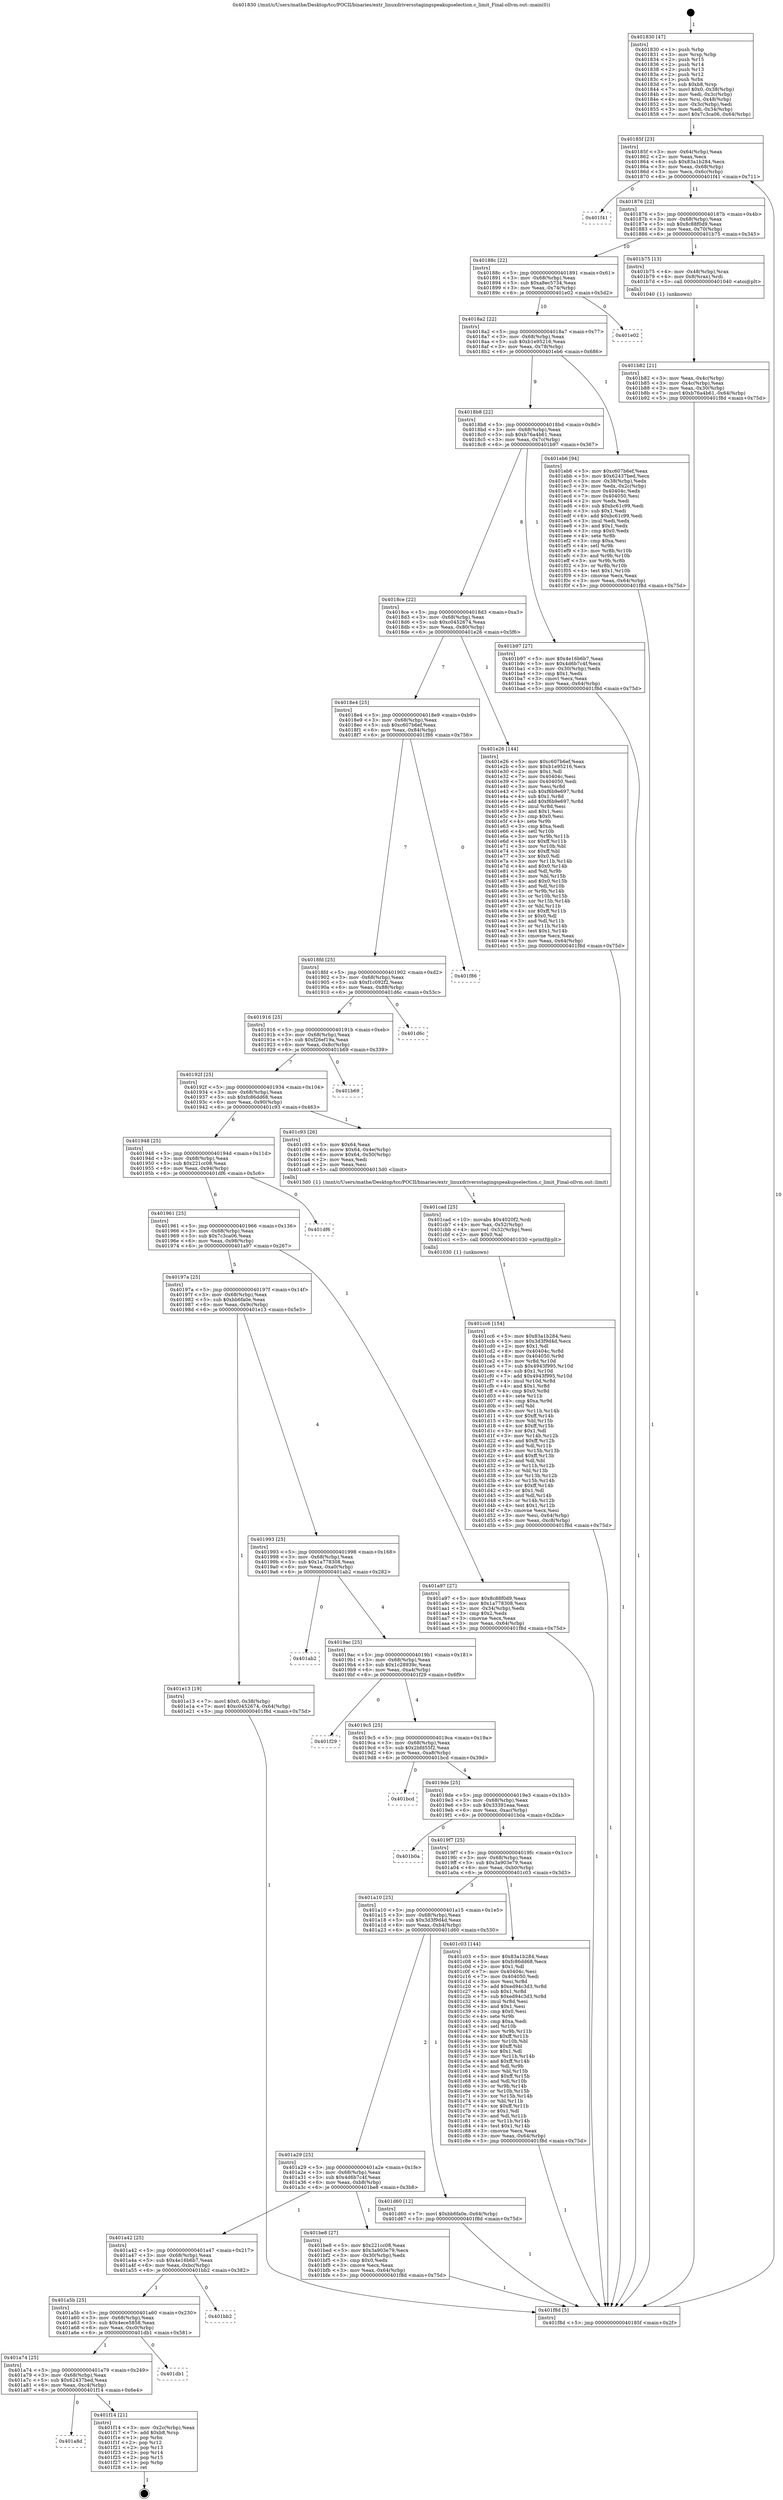 digraph "0x401830" {
  label = "0x401830 (/mnt/c/Users/mathe/Desktop/tcc/POCII/binaries/extr_linuxdriversstagingspeakupselection.c_limit_Final-ollvm.out::main(0))"
  labelloc = "t"
  node[shape=record]

  Entry [label="",width=0.3,height=0.3,shape=circle,fillcolor=black,style=filled]
  "0x40185f" [label="{
     0x40185f [23]\l
     | [instrs]\l
     &nbsp;&nbsp;0x40185f \<+3\>: mov -0x64(%rbp),%eax\l
     &nbsp;&nbsp;0x401862 \<+2\>: mov %eax,%ecx\l
     &nbsp;&nbsp;0x401864 \<+6\>: sub $0x83a1b284,%ecx\l
     &nbsp;&nbsp;0x40186a \<+3\>: mov %eax,-0x68(%rbp)\l
     &nbsp;&nbsp;0x40186d \<+3\>: mov %ecx,-0x6c(%rbp)\l
     &nbsp;&nbsp;0x401870 \<+6\>: je 0000000000401f41 \<main+0x711\>\l
  }"]
  "0x401f41" [label="{
     0x401f41\l
  }", style=dashed]
  "0x401876" [label="{
     0x401876 [22]\l
     | [instrs]\l
     &nbsp;&nbsp;0x401876 \<+5\>: jmp 000000000040187b \<main+0x4b\>\l
     &nbsp;&nbsp;0x40187b \<+3\>: mov -0x68(%rbp),%eax\l
     &nbsp;&nbsp;0x40187e \<+5\>: sub $0x8c88f0d9,%eax\l
     &nbsp;&nbsp;0x401883 \<+3\>: mov %eax,-0x70(%rbp)\l
     &nbsp;&nbsp;0x401886 \<+6\>: je 0000000000401b75 \<main+0x345\>\l
  }"]
  Exit [label="",width=0.3,height=0.3,shape=circle,fillcolor=black,style=filled,peripheries=2]
  "0x401b75" [label="{
     0x401b75 [13]\l
     | [instrs]\l
     &nbsp;&nbsp;0x401b75 \<+4\>: mov -0x48(%rbp),%rax\l
     &nbsp;&nbsp;0x401b79 \<+4\>: mov 0x8(%rax),%rdi\l
     &nbsp;&nbsp;0x401b7d \<+5\>: call 0000000000401040 \<atoi@plt\>\l
     | [calls]\l
     &nbsp;&nbsp;0x401040 \{1\} (unknown)\l
  }"]
  "0x40188c" [label="{
     0x40188c [22]\l
     | [instrs]\l
     &nbsp;&nbsp;0x40188c \<+5\>: jmp 0000000000401891 \<main+0x61\>\l
     &nbsp;&nbsp;0x401891 \<+3\>: mov -0x68(%rbp),%eax\l
     &nbsp;&nbsp;0x401894 \<+5\>: sub $0xa8ec5734,%eax\l
     &nbsp;&nbsp;0x401899 \<+3\>: mov %eax,-0x74(%rbp)\l
     &nbsp;&nbsp;0x40189c \<+6\>: je 0000000000401e02 \<main+0x5d2\>\l
  }"]
  "0x401a8d" [label="{
     0x401a8d\l
  }", style=dashed]
  "0x401e02" [label="{
     0x401e02\l
  }", style=dashed]
  "0x4018a2" [label="{
     0x4018a2 [22]\l
     | [instrs]\l
     &nbsp;&nbsp;0x4018a2 \<+5\>: jmp 00000000004018a7 \<main+0x77\>\l
     &nbsp;&nbsp;0x4018a7 \<+3\>: mov -0x68(%rbp),%eax\l
     &nbsp;&nbsp;0x4018aa \<+5\>: sub $0xb1e95216,%eax\l
     &nbsp;&nbsp;0x4018af \<+3\>: mov %eax,-0x78(%rbp)\l
     &nbsp;&nbsp;0x4018b2 \<+6\>: je 0000000000401eb6 \<main+0x686\>\l
  }"]
  "0x401f14" [label="{
     0x401f14 [21]\l
     | [instrs]\l
     &nbsp;&nbsp;0x401f14 \<+3\>: mov -0x2c(%rbp),%eax\l
     &nbsp;&nbsp;0x401f17 \<+7\>: add $0xb8,%rsp\l
     &nbsp;&nbsp;0x401f1e \<+1\>: pop %rbx\l
     &nbsp;&nbsp;0x401f1f \<+2\>: pop %r12\l
     &nbsp;&nbsp;0x401f21 \<+2\>: pop %r13\l
     &nbsp;&nbsp;0x401f23 \<+2\>: pop %r14\l
     &nbsp;&nbsp;0x401f25 \<+2\>: pop %r15\l
     &nbsp;&nbsp;0x401f27 \<+1\>: pop %rbp\l
     &nbsp;&nbsp;0x401f28 \<+1\>: ret\l
  }"]
  "0x401eb6" [label="{
     0x401eb6 [94]\l
     | [instrs]\l
     &nbsp;&nbsp;0x401eb6 \<+5\>: mov $0xc607b6ef,%eax\l
     &nbsp;&nbsp;0x401ebb \<+5\>: mov $0x62437bed,%ecx\l
     &nbsp;&nbsp;0x401ec0 \<+3\>: mov -0x38(%rbp),%edx\l
     &nbsp;&nbsp;0x401ec3 \<+3\>: mov %edx,-0x2c(%rbp)\l
     &nbsp;&nbsp;0x401ec6 \<+7\>: mov 0x40404c,%edx\l
     &nbsp;&nbsp;0x401ecd \<+7\>: mov 0x404050,%esi\l
     &nbsp;&nbsp;0x401ed4 \<+2\>: mov %edx,%edi\l
     &nbsp;&nbsp;0x401ed6 \<+6\>: sub $0xbc61c99,%edi\l
     &nbsp;&nbsp;0x401edc \<+3\>: sub $0x1,%edi\l
     &nbsp;&nbsp;0x401edf \<+6\>: add $0xbc61c99,%edi\l
     &nbsp;&nbsp;0x401ee5 \<+3\>: imul %edi,%edx\l
     &nbsp;&nbsp;0x401ee8 \<+3\>: and $0x1,%edx\l
     &nbsp;&nbsp;0x401eeb \<+3\>: cmp $0x0,%edx\l
     &nbsp;&nbsp;0x401eee \<+4\>: sete %r8b\l
     &nbsp;&nbsp;0x401ef2 \<+3\>: cmp $0xa,%esi\l
     &nbsp;&nbsp;0x401ef5 \<+4\>: setl %r9b\l
     &nbsp;&nbsp;0x401ef9 \<+3\>: mov %r8b,%r10b\l
     &nbsp;&nbsp;0x401efc \<+3\>: and %r9b,%r10b\l
     &nbsp;&nbsp;0x401eff \<+3\>: xor %r9b,%r8b\l
     &nbsp;&nbsp;0x401f02 \<+3\>: or %r8b,%r10b\l
     &nbsp;&nbsp;0x401f05 \<+4\>: test $0x1,%r10b\l
     &nbsp;&nbsp;0x401f09 \<+3\>: cmovne %ecx,%eax\l
     &nbsp;&nbsp;0x401f0c \<+3\>: mov %eax,-0x64(%rbp)\l
     &nbsp;&nbsp;0x401f0f \<+5\>: jmp 0000000000401f8d \<main+0x75d\>\l
  }"]
  "0x4018b8" [label="{
     0x4018b8 [22]\l
     | [instrs]\l
     &nbsp;&nbsp;0x4018b8 \<+5\>: jmp 00000000004018bd \<main+0x8d\>\l
     &nbsp;&nbsp;0x4018bd \<+3\>: mov -0x68(%rbp),%eax\l
     &nbsp;&nbsp;0x4018c0 \<+5\>: sub $0xb76a4b61,%eax\l
     &nbsp;&nbsp;0x4018c5 \<+3\>: mov %eax,-0x7c(%rbp)\l
     &nbsp;&nbsp;0x4018c8 \<+6\>: je 0000000000401b97 \<main+0x367\>\l
  }"]
  "0x401a74" [label="{
     0x401a74 [25]\l
     | [instrs]\l
     &nbsp;&nbsp;0x401a74 \<+5\>: jmp 0000000000401a79 \<main+0x249\>\l
     &nbsp;&nbsp;0x401a79 \<+3\>: mov -0x68(%rbp),%eax\l
     &nbsp;&nbsp;0x401a7c \<+5\>: sub $0x62437bed,%eax\l
     &nbsp;&nbsp;0x401a81 \<+6\>: mov %eax,-0xc4(%rbp)\l
     &nbsp;&nbsp;0x401a87 \<+6\>: je 0000000000401f14 \<main+0x6e4\>\l
  }"]
  "0x401b97" [label="{
     0x401b97 [27]\l
     | [instrs]\l
     &nbsp;&nbsp;0x401b97 \<+5\>: mov $0x4e16b6b7,%eax\l
     &nbsp;&nbsp;0x401b9c \<+5\>: mov $0x4d6b7c4f,%ecx\l
     &nbsp;&nbsp;0x401ba1 \<+3\>: mov -0x30(%rbp),%edx\l
     &nbsp;&nbsp;0x401ba4 \<+3\>: cmp $0x1,%edx\l
     &nbsp;&nbsp;0x401ba7 \<+3\>: cmovl %ecx,%eax\l
     &nbsp;&nbsp;0x401baa \<+3\>: mov %eax,-0x64(%rbp)\l
     &nbsp;&nbsp;0x401bad \<+5\>: jmp 0000000000401f8d \<main+0x75d\>\l
  }"]
  "0x4018ce" [label="{
     0x4018ce [22]\l
     | [instrs]\l
     &nbsp;&nbsp;0x4018ce \<+5\>: jmp 00000000004018d3 \<main+0xa3\>\l
     &nbsp;&nbsp;0x4018d3 \<+3\>: mov -0x68(%rbp),%eax\l
     &nbsp;&nbsp;0x4018d6 \<+5\>: sub $0xc0452674,%eax\l
     &nbsp;&nbsp;0x4018db \<+3\>: mov %eax,-0x80(%rbp)\l
     &nbsp;&nbsp;0x4018de \<+6\>: je 0000000000401e26 \<main+0x5f6\>\l
  }"]
  "0x401db1" [label="{
     0x401db1\l
  }", style=dashed]
  "0x401e26" [label="{
     0x401e26 [144]\l
     | [instrs]\l
     &nbsp;&nbsp;0x401e26 \<+5\>: mov $0xc607b6ef,%eax\l
     &nbsp;&nbsp;0x401e2b \<+5\>: mov $0xb1e95216,%ecx\l
     &nbsp;&nbsp;0x401e30 \<+2\>: mov $0x1,%dl\l
     &nbsp;&nbsp;0x401e32 \<+7\>: mov 0x40404c,%esi\l
     &nbsp;&nbsp;0x401e39 \<+7\>: mov 0x404050,%edi\l
     &nbsp;&nbsp;0x401e40 \<+3\>: mov %esi,%r8d\l
     &nbsp;&nbsp;0x401e43 \<+7\>: sub $0xf6b9e697,%r8d\l
     &nbsp;&nbsp;0x401e4a \<+4\>: sub $0x1,%r8d\l
     &nbsp;&nbsp;0x401e4e \<+7\>: add $0xf6b9e697,%r8d\l
     &nbsp;&nbsp;0x401e55 \<+4\>: imul %r8d,%esi\l
     &nbsp;&nbsp;0x401e59 \<+3\>: and $0x1,%esi\l
     &nbsp;&nbsp;0x401e5c \<+3\>: cmp $0x0,%esi\l
     &nbsp;&nbsp;0x401e5f \<+4\>: sete %r9b\l
     &nbsp;&nbsp;0x401e63 \<+3\>: cmp $0xa,%edi\l
     &nbsp;&nbsp;0x401e66 \<+4\>: setl %r10b\l
     &nbsp;&nbsp;0x401e6a \<+3\>: mov %r9b,%r11b\l
     &nbsp;&nbsp;0x401e6d \<+4\>: xor $0xff,%r11b\l
     &nbsp;&nbsp;0x401e71 \<+3\>: mov %r10b,%bl\l
     &nbsp;&nbsp;0x401e74 \<+3\>: xor $0xff,%bl\l
     &nbsp;&nbsp;0x401e77 \<+3\>: xor $0x0,%dl\l
     &nbsp;&nbsp;0x401e7a \<+3\>: mov %r11b,%r14b\l
     &nbsp;&nbsp;0x401e7d \<+4\>: and $0x0,%r14b\l
     &nbsp;&nbsp;0x401e81 \<+3\>: and %dl,%r9b\l
     &nbsp;&nbsp;0x401e84 \<+3\>: mov %bl,%r15b\l
     &nbsp;&nbsp;0x401e87 \<+4\>: and $0x0,%r15b\l
     &nbsp;&nbsp;0x401e8b \<+3\>: and %dl,%r10b\l
     &nbsp;&nbsp;0x401e8e \<+3\>: or %r9b,%r14b\l
     &nbsp;&nbsp;0x401e91 \<+3\>: or %r10b,%r15b\l
     &nbsp;&nbsp;0x401e94 \<+3\>: xor %r15b,%r14b\l
     &nbsp;&nbsp;0x401e97 \<+3\>: or %bl,%r11b\l
     &nbsp;&nbsp;0x401e9a \<+4\>: xor $0xff,%r11b\l
     &nbsp;&nbsp;0x401e9e \<+3\>: or $0x0,%dl\l
     &nbsp;&nbsp;0x401ea1 \<+3\>: and %dl,%r11b\l
     &nbsp;&nbsp;0x401ea4 \<+3\>: or %r11b,%r14b\l
     &nbsp;&nbsp;0x401ea7 \<+4\>: test $0x1,%r14b\l
     &nbsp;&nbsp;0x401eab \<+3\>: cmovne %ecx,%eax\l
     &nbsp;&nbsp;0x401eae \<+3\>: mov %eax,-0x64(%rbp)\l
     &nbsp;&nbsp;0x401eb1 \<+5\>: jmp 0000000000401f8d \<main+0x75d\>\l
  }"]
  "0x4018e4" [label="{
     0x4018e4 [25]\l
     | [instrs]\l
     &nbsp;&nbsp;0x4018e4 \<+5\>: jmp 00000000004018e9 \<main+0xb9\>\l
     &nbsp;&nbsp;0x4018e9 \<+3\>: mov -0x68(%rbp),%eax\l
     &nbsp;&nbsp;0x4018ec \<+5\>: sub $0xc607b6ef,%eax\l
     &nbsp;&nbsp;0x4018f1 \<+6\>: mov %eax,-0x84(%rbp)\l
     &nbsp;&nbsp;0x4018f7 \<+6\>: je 0000000000401f86 \<main+0x756\>\l
  }"]
  "0x401a5b" [label="{
     0x401a5b [25]\l
     | [instrs]\l
     &nbsp;&nbsp;0x401a5b \<+5\>: jmp 0000000000401a60 \<main+0x230\>\l
     &nbsp;&nbsp;0x401a60 \<+3\>: mov -0x68(%rbp),%eax\l
     &nbsp;&nbsp;0x401a63 \<+5\>: sub $0x4ece5858,%eax\l
     &nbsp;&nbsp;0x401a68 \<+6\>: mov %eax,-0xc0(%rbp)\l
     &nbsp;&nbsp;0x401a6e \<+6\>: je 0000000000401db1 \<main+0x581\>\l
  }"]
  "0x401f86" [label="{
     0x401f86\l
  }", style=dashed]
  "0x4018fd" [label="{
     0x4018fd [25]\l
     | [instrs]\l
     &nbsp;&nbsp;0x4018fd \<+5\>: jmp 0000000000401902 \<main+0xd2\>\l
     &nbsp;&nbsp;0x401902 \<+3\>: mov -0x68(%rbp),%eax\l
     &nbsp;&nbsp;0x401905 \<+5\>: sub $0xf1c092f2,%eax\l
     &nbsp;&nbsp;0x40190a \<+6\>: mov %eax,-0x88(%rbp)\l
     &nbsp;&nbsp;0x401910 \<+6\>: je 0000000000401d6c \<main+0x53c\>\l
  }"]
  "0x401bb2" [label="{
     0x401bb2\l
  }", style=dashed]
  "0x401d6c" [label="{
     0x401d6c\l
  }", style=dashed]
  "0x401916" [label="{
     0x401916 [25]\l
     | [instrs]\l
     &nbsp;&nbsp;0x401916 \<+5\>: jmp 000000000040191b \<main+0xeb\>\l
     &nbsp;&nbsp;0x40191b \<+3\>: mov -0x68(%rbp),%eax\l
     &nbsp;&nbsp;0x40191e \<+5\>: sub $0xf26ef19a,%eax\l
     &nbsp;&nbsp;0x401923 \<+6\>: mov %eax,-0x8c(%rbp)\l
     &nbsp;&nbsp;0x401929 \<+6\>: je 0000000000401b69 \<main+0x339\>\l
  }"]
  "0x401cc6" [label="{
     0x401cc6 [154]\l
     | [instrs]\l
     &nbsp;&nbsp;0x401cc6 \<+5\>: mov $0x83a1b284,%esi\l
     &nbsp;&nbsp;0x401ccb \<+5\>: mov $0x3d3f9d4d,%ecx\l
     &nbsp;&nbsp;0x401cd0 \<+2\>: mov $0x1,%dl\l
     &nbsp;&nbsp;0x401cd2 \<+8\>: mov 0x40404c,%r8d\l
     &nbsp;&nbsp;0x401cda \<+8\>: mov 0x404050,%r9d\l
     &nbsp;&nbsp;0x401ce2 \<+3\>: mov %r8d,%r10d\l
     &nbsp;&nbsp;0x401ce5 \<+7\>: sub $0x4943f995,%r10d\l
     &nbsp;&nbsp;0x401cec \<+4\>: sub $0x1,%r10d\l
     &nbsp;&nbsp;0x401cf0 \<+7\>: add $0x4943f995,%r10d\l
     &nbsp;&nbsp;0x401cf7 \<+4\>: imul %r10d,%r8d\l
     &nbsp;&nbsp;0x401cfb \<+4\>: and $0x1,%r8d\l
     &nbsp;&nbsp;0x401cff \<+4\>: cmp $0x0,%r8d\l
     &nbsp;&nbsp;0x401d03 \<+4\>: sete %r11b\l
     &nbsp;&nbsp;0x401d07 \<+4\>: cmp $0xa,%r9d\l
     &nbsp;&nbsp;0x401d0b \<+3\>: setl %bl\l
     &nbsp;&nbsp;0x401d0e \<+3\>: mov %r11b,%r14b\l
     &nbsp;&nbsp;0x401d11 \<+4\>: xor $0xff,%r14b\l
     &nbsp;&nbsp;0x401d15 \<+3\>: mov %bl,%r15b\l
     &nbsp;&nbsp;0x401d18 \<+4\>: xor $0xff,%r15b\l
     &nbsp;&nbsp;0x401d1c \<+3\>: xor $0x1,%dl\l
     &nbsp;&nbsp;0x401d1f \<+3\>: mov %r14b,%r12b\l
     &nbsp;&nbsp;0x401d22 \<+4\>: and $0xff,%r12b\l
     &nbsp;&nbsp;0x401d26 \<+3\>: and %dl,%r11b\l
     &nbsp;&nbsp;0x401d29 \<+3\>: mov %r15b,%r13b\l
     &nbsp;&nbsp;0x401d2c \<+4\>: and $0xff,%r13b\l
     &nbsp;&nbsp;0x401d30 \<+2\>: and %dl,%bl\l
     &nbsp;&nbsp;0x401d32 \<+3\>: or %r11b,%r12b\l
     &nbsp;&nbsp;0x401d35 \<+3\>: or %bl,%r13b\l
     &nbsp;&nbsp;0x401d38 \<+3\>: xor %r13b,%r12b\l
     &nbsp;&nbsp;0x401d3b \<+3\>: or %r15b,%r14b\l
     &nbsp;&nbsp;0x401d3e \<+4\>: xor $0xff,%r14b\l
     &nbsp;&nbsp;0x401d42 \<+3\>: or $0x1,%dl\l
     &nbsp;&nbsp;0x401d45 \<+3\>: and %dl,%r14b\l
     &nbsp;&nbsp;0x401d48 \<+3\>: or %r14b,%r12b\l
     &nbsp;&nbsp;0x401d4b \<+4\>: test $0x1,%r12b\l
     &nbsp;&nbsp;0x401d4f \<+3\>: cmovne %ecx,%esi\l
     &nbsp;&nbsp;0x401d52 \<+3\>: mov %esi,-0x64(%rbp)\l
     &nbsp;&nbsp;0x401d55 \<+6\>: mov %eax,-0xc8(%rbp)\l
     &nbsp;&nbsp;0x401d5b \<+5\>: jmp 0000000000401f8d \<main+0x75d\>\l
  }"]
  "0x401b69" [label="{
     0x401b69\l
  }", style=dashed]
  "0x40192f" [label="{
     0x40192f [25]\l
     | [instrs]\l
     &nbsp;&nbsp;0x40192f \<+5\>: jmp 0000000000401934 \<main+0x104\>\l
     &nbsp;&nbsp;0x401934 \<+3\>: mov -0x68(%rbp),%eax\l
     &nbsp;&nbsp;0x401937 \<+5\>: sub $0xfc86dd68,%eax\l
     &nbsp;&nbsp;0x40193c \<+6\>: mov %eax,-0x90(%rbp)\l
     &nbsp;&nbsp;0x401942 \<+6\>: je 0000000000401c93 \<main+0x463\>\l
  }"]
  "0x401cad" [label="{
     0x401cad [25]\l
     | [instrs]\l
     &nbsp;&nbsp;0x401cad \<+10\>: movabs $0x4020f2,%rdi\l
     &nbsp;&nbsp;0x401cb7 \<+4\>: mov %ax,-0x52(%rbp)\l
     &nbsp;&nbsp;0x401cbb \<+4\>: movzwl -0x52(%rbp),%esi\l
     &nbsp;&nbsp;0x401cbf \<+2\>: mov $0x0,%al\l
     &nbsp;&nbsp;0x401cc1 \<+5\>: call 0000000000401030 \<printf@plt\>\l
     | [calls]\l
     &nbsp;&nbsp;0x401030 \{1\} (unknown)\l
  }"]
  "0x401c93" [label="{
     0x401c93 [26]\l
     | [instrs]\l
     &nbsp;&nbsp;0x401c93 \<+5\>: mov $0x64,%eax\l
     &nbsp;&nbsp;0x401c98 \<+6\>: movw $0x64,-0x4e(%rbp)\l
     &nbsp;&nbsp;0x401c9e \<+6\>: movw $0x64,-0x50(%rbp)\l
     &nbsp;&nbsp;0x401ca4 \<+2\>: mov %eax,%edi\l
     &nbsp;&nbsp;0x401ca6 \<+2\>: mov %eax,%esi\l
     &nbsp;&nbsp;0x401ca8 \<+5\>: call 00000000004013d0 \<limit\>\l
     | [calls]\l
     &nbsp;&nbsp;0x4013d0 \{1\} (/mnt/c/Users/mathe/Desktop/tcc/POCII/binaries/extr_linuxdriversstagingspeakupselection.c_limit_Final-ollvm.out::limit)\l
  }"]
  "0x401948" [label="{
     0x401948 [25]\l
     | [instrs]\l
     &nbsp;&nbsp;0x401948 \<+5\>: jmp 000000000040194d \<main+0x11d\>\l
     &nbsp;&nbsp;0x40194d \<+3\>: mov -0x68(%rbp),%eax\l
     &nbsp;&nbsp;0x401950 \<+5\>: sub $0x221cc08,%eax\l
     &nbsp;&nbsp;0x401955 \<+6\>: mov %eax,-0x94(%rbp)\l
     &nbsp;&nbsp;0x40195b \<+6\>: je 0000000000401df6 \<main+0x5c6\>\l
  }"]
  "0x401a42" [label="{
     0x401a42 [25]\l
     | [instrs]\l
     &nbsp;&nbsp;0x401a42 \<+5\>: jmp 0000000000401a47 \<main+0x217\>\l
     &nbsp;&nbsp;0x401a47 \<+3\>: mov -0x68(%rbp),%eax\l
     &nbsp;&nbsp;0x401a4a \<+5\>: sub $0x4e16b6b7,%eax\l
     &nbsp;&nbsp;0x401a4f \<+6\>: mov %eax,-0xbc(%rbp)\l
     &nbsp;&nbsp;0x401a55 \<+6\>: je 0000000000401bb2 \<main+0x382\>\l
  }"]
  "0x401df6" [label="{
     0x401df6\l
  }", style=dashed]
  "0x401961" [label="{
     0x401961 [25]\l
     | [instrs]\l
     &nbsp;&nbsp;0x401961 \<+5\>: jmp 0000000000401966 \<main+0x136\>\l
     &nbsp;&nbsp;0x401966 \<+3\>: mov -0x68(%rbp),%eax\l
     &nbsp;&nbsp;0x401969 \<+5\>: sub $0x7c3ca06,%eax\l
     &nbsp;&nbsp;0x40196e \<+6\>: mov %eax,-0x98(%rbp)\l
     &nbsp;&nbsp;0x401974 \<+6\>: je 0000000000401a97 \<main+0x267\>\l
  }"]
  "0x401be8" [label="{
     0x401be8 [27]\l
     | [instrs]\l
     &nbsp;&nbsp;0x401be8 \<+5\>: mov $0x221cc08,%eax\l
     &nbsp;&nbsp;0x401bed \<+5\>: mov $0x3a903e79,%ecx\l
     &nbsp;&nbsp;0x401bf2 \<+3\>: mov -0x30(%rbp),%edx\l
     &nbsp;&nbsp;0x401bf5 \<+3\>: cmp $0x0,%edx\l
     &nbsp;&nbsp;0x401bf8 \<+3\>: cmove %ecx,%eax\l
     &nbsp;&nbsp;0x401bfb \<+3\>: mov %eax,-0x64(%rbp)\l
     &nbsp;&nbsp;0x401bfe \<+5\>: jmp 0000000000401f8d \<main+0x75d\>\l
  }"]
  "0x401a97" [label="{
     0x401a97 [27]\l
     | [instrs]\l
     &nbsp;&nbsp;0x401a97 \<+5\>: mov $0x8c88f0d9,%eax\l
     &nbsp;&nbsp;0x401a9c \<+5\>: mov $0x1a778308,%ecx\l
     &nbsp;&nbsp;0x401aa1 \<+3\>: mov -0x34(%rbp),%edx\l
     &nbsp;&nbsp;0x401aa4 \<+3\>: cmp $0x2,%edx\l
     &nbsp;&nbsp;0x401aa7 \<+3\>: cmovne %ecx,%eax\l
     &nbsp;&nbsp;0x401aaa \<+3\>: mov %eax,-0x64(%rbp)\l
     &nbsp;&nbsp;0x401aad \<+5\>: jmp 0000000000401f8d \<main+0x75d\>\l
  }"]
  "0x40197a" [label="{
     0x40197a [25]\l
     | [instrs]\l
     &nbsp;&nbsp;0x40197a \<+5\>: jmp 000000000040197f \<main+0x14f\>\l
     &nbsp;&nbsp;0x40197f \<+3\>: mov -0x68(%rbp),%eax\l
     &nbsp;&nbsp;0x401982 \<+5\>: sub $0xbb6fa0e,%eax\l
     &nbsp;&nbsp;0x401987 \<+6\>: mov %eax,-0x9c(%rbp)\l
     &nbsp;&nbsp;0x40198d \<+6\>: je 0000000000401e13 \<main+0x5e3\>\l
  }"]
  "0x401f8d" [label="{
     0x401f8d [5]\l
     | [instrs]\l
     &nbsp;&nbsp;0x401f8d \<+5\>: jmp 000000000040185f \<main+0x2f\>\l
  }"]
  "0x401830" [label="{
     0x401830 [47]\l
     | [instrs]\l
     &nbsp;&nbsp;0x401830 \<+1\>: push %rbp\l
     &nbsp;&nbsp;0x401831 \<+3\>: mov %rsp,%rbp\l
     &nbsp;&nbsp;0x401834 \<+2\>: push %r15\l
     &nbsp;&nbsp;0x401836 \<+2\>: push %r14\l
     &nbsp;&nbsp;0x401838 \<+2\>: push %r13\l
     &nbsp;&nbsp;0x40183a \<+2\>: push %r12\l
     &nbsp;&nbsp;0x40183c \<+1\>: push %rbx\l
     &nbsp;&nbsp;0x40183d \<+7\>: sub $0xb8,%rsp\l
     &nbsp;&nbsp;0x401844 \<+7\>: movl $0x0,-0x38(%rbp)\l
     &nbsp;&nbsp;0x40184b \<+3\>: mov %edi,-0x3c(%rbp)\l
     &nbsp;&nbsp;0x40184e \<+4\>: mov %rsi,-0x48(%rbp)\l
     &nbsp;&nbsp;0x401852 \<+3\>: mov -0x3c(%rbp),%edi\l
     &nbsp;&nbsp;0x401855 \<+3\>: mov %edi,-0x34(%rbp)\l
     &nbsp;&nbsp;0x401858 \<+7\>: movl $0x7c3ca06,-0x64(%rbp)\l
  }"]
  "0x401b82" [label="{
     0x401b82 [21]\l
     | [instrs]\l
     &nbsp;&nbsp;0x401b82 \<+3\>: mov %eax,-0x4c(%rbp)\l
     &nbsp;&nbsp;0x401b85 \<+3\>: mov -0x4c(%rbp),%eax\l
     &nbsp;&nbsp;0x401b88 \<+3\>: mov %eax,-0x30(%rbp)\l
     &nbsp;&nbsp;0x401b8b \<+7\>: movl $0xb76a4b61,-0x64(%rbp)\l
     &nbsp;&nbsp;0x401b92 \<+5\>: jmp 0000000000401f8d \<main+0x75d\>\l
  }"]
  "0x401a29" [label="{
     0x401a29 [25]\l
     | [instrs]\l
     &nbsp;&nbsp;0x401a29 \<+5\>: jmp 0000000000401a2e \<main+0x1fe\>\l
     &nbsp;&nbsp;0x401a2e \<+3\>: mov -0x68(%rbp),%eax\l
     &nbsp;&nbsp;0x401a31 \<+5\>: sub $0x4d6b7c4f,%eax\l
     &nbsp;&nbsp;0x401a36 \<+6\>: mov %eax,-0xb8(%rbp)\l
     &nbsp;&nbsp;0x401a3c \<+6\>: je 0000000000401be8 \<main+0x3b8\>\l
  }"]
  "0x401e13" [label="{
     0x401e13 [19]\l
     | [instrs]\l
     &nbsp;&nbsp;0x401e13 \<+7\>: movl $0x0,-0x38(%rbp)\l
     &nbsp;&nbsp;0x401e1a \<+7\>: movl $0xc0452674,-0x64(%rbp)\l
     &nbsp;&nbsp;0x401e21 \<+5\>: jmp 0000000000401f8d \<main+0x75d\>\l
  }"]
  "0x401993" [label="{
     0x401993 [25]\l
     | [instrs]\l
     &nbsp;&nbsp;0x401993 \<+5\>: jmp 0000000000401998 \<main+0x168\>\l
     &nbsp;&nbsp;0x401998 \<+3\>: mov -0x68(%rbp),%eax\l
     &nbsp;&nbsp;0x40199b \<+5\>: sub $0x1a778308,%eax\l
     &nbsp;&nbsp;0x4019a0 \<+6\>: mov %eax,-0xa0(%rbp)\l
     &nbsp;&nbsp;0x4019a6 \<+6\>: je 0000000000401ab2 \<main+0x282\>\l
  }"]
  "0x401d60" [label="{
     0x401d60 [12]\l
     | [instrs]\l
     &nbsp;&nbsp;0x401d60 \<+7\>: movl $0xbb6fa0e,-0x64(%rbp)\l
     &nbsp;&nbsp;0x401d67 \<+5\>: jmp 0000000000401f8d \<main+0x75d\>\l
  }"]
  "0x401ab2" [label="{
     0x401ab2\l
  }", style=dashed]
  "0x4019ac" [label="{
     0x4019ac [25]\l
     | [instrs]\l
     &nbsp;&nbsp;0x4019ac \<+5\>: jmp 00000000004019b1 \<main+0x181\>\l
     &nbsp;&nbsp;0x4019b1 \<+3\>: mov -0x68(%rbp),%eax\l
     &nbsp;&nbsp;0x4019b4 \<+5\>: sub $0x1c28939c,%eax\l
     &nbsp;&nbsp;0x4019b9 \<+6\>: mov %eax,-0xa4(%rbp)\l
     &nbsp;&nbsp;0x4019bf \<+6\>: je 0000000000401f29 \<main+0x6f9\>\l
  }"]
  "0x401a10" [label="{
     0x401a10 [25]\l
     | [instrs]\l
     &nbsp;&nbsp;0x401a10 \<+5\>: jmp 0000000000401a15 \<main+0x1e5\>\l
     &nbsp;&nbsp;0x401a15 \<+3\>: mov -0x68(%rbp),%eax\l
     &nbsp;&nbsp;0x401a18 \<+5\>: sub $0x3d3f9d4d,%eax\l
     &nbsp;&nbsp;0x401a1d \<+6\>: mov %eax,-0xb4(%rbp)\l
     &nbsp;&nbsp;0x401a23 \<+6\>: je 0000000000401d60 \<main+0x530\>\l
  }"]
  "0x401f29" [label="{
     0x401f29\l
  }", style=dashed]
  "0x4019c5" [label="{
     0x4019c5 [25]\l
     | [instrs]\l
     &nbsp;&nbsp;0x4019c5 \<+5\>: jmp 00000000004019ca \<main+0x19a\>\l
     &nbsp;&nbsp;0x4019ca \<+3\>: mov -0x68(%rbp),%eax\l
     &nbsp;&nbsp;0x4019cd \<+5\>: sub $0x2bfd55f2,%eax\l
     &nbsp;&nbsp;0x4019d2 \<+6\>: mov %eax,-0xa8(%rbp)\l
     &nbsp;&nbsp;0x4019d8 \<+6\>: je 0000000000401bcd \<main+0x39d\>\l
  }"]
  "0x401c03" [label="{
     0x401c03 [144]\l
     | [instrs]\l
     &nbsp;&nbsp;0x401c03 \<+5\>: mov $0x83a1b284,%eax\l
     &nbsp;&nbsp;0x401c08 \<+5\>: mov $0xfc86dd68,%ecx\l
     &nbsp;&nbsp;0x401c0d \<+2\>: mov $0x1,%dl\l
     &nbsp;&nbsp;0x401c0f \<+7\>: mov 0x40404c,%esi\l
     &nbsp;&nbsp;0x401c16 \<+7\>: mov 0x404050,%edi\l
     &nbsp;&nbsp;0x401c1d \<+3\>: mov %esi,%r8d\l
     &nbsp;&nbsp;0x401c20 \<+7\>: add $0xed94c3d3,%r8d\l
     &nbsp;&nbsp;0x401c27 \<+4\>: sub $0x1,%r8d\l
     &nbsp;&nbsp;0x401c2b \<+7\>: sub $0xed94c3d3,%r8d\l
     &nbsp;&nbsp;0x401c32 \<+4\>: imul %r8d,%esi\l
     &nbsp;&nbsp;0x401c36 \<+3\>: and $0x1,%esi\l
     &nbsp;&nbsp;0x401c39 \<+3\>: cmp $0x0,%esi\l
     &nbsp;&nbsp;0x401c3c \<+4\>: sete %r9b\l
     &nbsp;&nbsp;0x401c40 \<+3\>: cmp $0xa,%edi\l
     &nbsp;&nbsp;0x401c43 \<+4\>: setl %r10b\l
     &nbsp;&nbsp;0x401c47 \<+3\>: mov %r9b,%r11b\l
     &nbsp;&nbsp;0x401c4a \<+4\>: xor $0xff,%r11b\l
     &nbsp;&nbsp;0x401c4e \<+3\>: mov %r10b,%bl\l
     &nbsp;&nbsp;0x401c51 \<+3\>: xor $0xff,%bl\l
     &nbsp;&nbsp;0x401c54 \<+3\>: xor $0x1,%dl\l
     &nbsp;&nbsp;0x401c57 \<+3\>: mov %r11b,%r14b\l
     &nbsp;&nbsp;0x401c5a \<+4\>: and $0xff,%r14b\l
     &nbsp;&nbsp;0x401c5e \<+3\>: and %dl,%r9b\l
     &nbsp;&nbsp;0x401c61 \<+3\>: mov %bl,%r15b\l
     &nbsp;&nbsp;0x401c64 \<+4\>: and $0xff,%r15b\l
     &nbsp;&nbsp;0x401c68 \<+3\>: and %dl,%r10b\l
     &nbsp;&nbsp;0x401c6b \<+3\>: or %r9b,%r14b\l
     &nbsp;&nbsp;0x401c6e \<+3\>: or %r10b,%r15b\l
     &nbsp;&nbsp;0x401c71 \<+3\>: xor %r15b,%r14b\l
     &nbsp;&nbsp;0x401c74 \<+3\>: or %bl,%r11b\l
     &nbsp;&nbsp;0x401c77 \<+4\>: xor $0xff,%r11b\l
     &nbsp;&nbsp;0x401c7b \<+3\>: or $0x1,%dl\l
     &nbsp;&nbsp;0x401c7e \<+3\>: and %dl,%r11b\l
     &nbsp;&nbsp;0x401c81 \<+3\>: or %r11b,%r14b\l
     &nbsp;&nbsp;0x401c84 \<+4\>: test $0x1,%r14b\l
     &nbsp;&nbsp;0x401c88 \<+3\>: cmovne %ecx,%eax\l
     &nbsp;&nbsp;0x401c8b \<+3\>: mov %eax,-0x64(%rbp)\l
     &nbsp;&nbsp;0x401c8e \<+5\>: jmp 0000000000401f8d \<main+0x75d\>\l
  }"]
  "0x401bcd" [label="{
     0x401bcd\l
  }", style=dashed]
  "0x4019de" [label="{
     0x4019de [25]\l
     | [instrs]\l
     &nbsp;&nbsp;0x4019de \<+5\>: jmp 00000000004019e3 \<main+0x1b3\>\l
     &nbsp;&nbsp;0x4019e3 \<+3\>: mov -0x68(%rbp),%eax\l
     &nbsp;&nbsp;0x4019e6 \<+5\>: sub $0x33391eaa,%eax\l
     &nbsp;&nbsp;0x4019eb \<+6\>: mov %eax,-0xac(%rbp)\l
     &nbsp;&nbsp;0x4019f1 \<+6\>: je 0000000000401b0a \<main+0x2da\>\l
  }"]
  "0x4019f7" [label="{
     0x4019f7 [25]\l
     | [instrs]\l
     &nbsp;&nbsp;0x4019f7 \<+5\>: jmp 00000000004019fc \<main+0x1cc\>\l
     &nbsp;&nbsp;0x4019fc \<+3\>: mov -0x68(%rbp),%eax\l
     &nbsp;&nbsp;0x4019ff \<+5\>: sub $0x3a903e79,%eax\l
     &nbsp;&nbsp;0x401a04 \<+6\>: mov %eax,-0xb0(%rbp)\l
     &nbsp;&nbsp;0x401a0a \<+6\>: je 0000000000401c03 \<main+0x3d3\>\l
  }"]
  "0x401b0a" [label="{
     0x401b0a\l
  }", style=dashed]
  Entry -> "0x401830" [label=" 1"]
  "0x40185f" -> "0x401f41" [label=" 0"]
  "0x40185f" -> "0x401876" [label=" 11"]
  "0x401f14" -> Exit [label=" 1"]
  "0x401876" -> "0x401b75" [label=" 1"]
  "0x401876" -> "0x40188c" [label=" 10"]
  "0x401a74" -> "0x401a8d" [label=" 0"]
  "0x40188c" -> "0x401e02" [label=" 0"]
  "0x40188c" -> "0x4018a2" [label=" 10"]
  "0x401a74" -> "0x401f14" [label=" 1"]
  "0x4018a2" -> "0x401eb6" [label=" 1"]
  "0x4018a2" -> "0x4018b8" [label=" 9"]
  "0x401a5b" -> "0x401a74" [label=" 1"]
  "0x4018b8" -> "0x401b97" [label=" 1"]
  "0x4018b8" -> "0x4018ce" [label=" 8"]
  "0x401a5b" -> "0x401db1" [label=" 0"]
  "0x4018ce" -> "0x401e26" [label=" 1"]
  "0x4018ce" -> "0x4018e4" [label=" 7"]
  "0x401a42" -> "0x401a5b" [label=" 1"]
  "0x4018e4" -> "0x401f86" [label=" 0"]
  "0x4018e4" -> "0x4018fd" [label=" 7"]
  "0x401a42" -> "0x401bb2" [label=" 0"]
  "0x4018fd" -> "0x401d6c" [label=" 0"]
  "0x4018fd" -> "0x401916" [label=" 7"]
  "0x401eb6" -> "0x401f8d" [label=" 1"]
  "0x401916" -> "0x401b69" [label=" 0"]
  "0x401916" -> "0x40192f" [label=" 7"]
  "0x401e26" -> "0x401f8d" [label=" 1"]
  "0x40192f" -> "0x401c93" [label=" 1"]
  "0x40192f" -> "0x401948" [label=" 6"]
  "0x401e13" -> "0x401f8d" [label=" 1"]
  "0x401948" -> "0x401df6" [label=" 0"]
  "0x401948" -> "0x401961" [label=" 6"]
  "0x401d60" -> "0x401f8d" [label=" 1"]
  "0x401961" -> "0x401a97" [label=" 1"]
  "0x401961" -> "0x40197a" [label=" 5"]
  "0x401a97" -> "0x401f8d" [label=" 1"]
  "0x401830" -> "0x40185f" [label=" 1"]
  "0x401f8d" -> "0x40185f" [label=" 10"]
  "0x401b75" -> "0x401b82" [label=" 1"]
  "0x401b82" -> "0x401f8d" [label=" 1"]
  "0x401b97" -> "0x401f8d" [label=" 1"]
  "0x401cc6" -> "0x401f8d" [label=" 1"]
  "0x40197a" -> "0x401e13" [label=" 1"]
  "0x40197a" -> "0x401993" [label=" 4"]
  "0x401c93" -> "0x401cad" [label=" 1"]
  "0x401993" -> "0x401ab2" [label=" 0"]
  "0x401993" -> "0x4019ac" [label=" 4"]
  "0x401c03" -> "0x401f8d" [label=" 1"]
  "0x4019ac" -> "0x401f29" [label=" 0"]
  "0x4019ac" -> "0x4019c5" [label=" 4"]
  "0x401a29" -> "0x401a42" [label=" 1"]
  "0x4019c5" -> "0x401bcd" [label=" 0"]
  "0x4019c5" -> "0x4019de" [label=" 4"]
  "0x401a29" -> "0x401be8" [label=" 1"]
  "0x4019de" -> "0x401b0a" [label=" 0"]
  "0x4019de" -> "0x4019f7" [label=" 4"]
  "0x401cad" -> "0x401cc6" [label=" 1"]
  "0x4019f7" -> "0x401c03" [label=" 1"]
  "0x4019f7" -> "0x401a10" [label=" 3"]
  "0x401be8" -> "0x401f8d" [label=" 1"]
  "0x401a10" -> "0x401d60" [label=" 1"]
  "0x401a10" -> "0x401a29" [label=" 2"]
}
